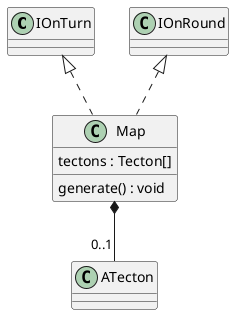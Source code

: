 @startuml map
IOnTurn <|.. Map 
IOnRound <|.. Map
Map *-- "0..1" ATecton
class Map{
    tectons : Tecton[]
    generate() : void
}
@enduml
